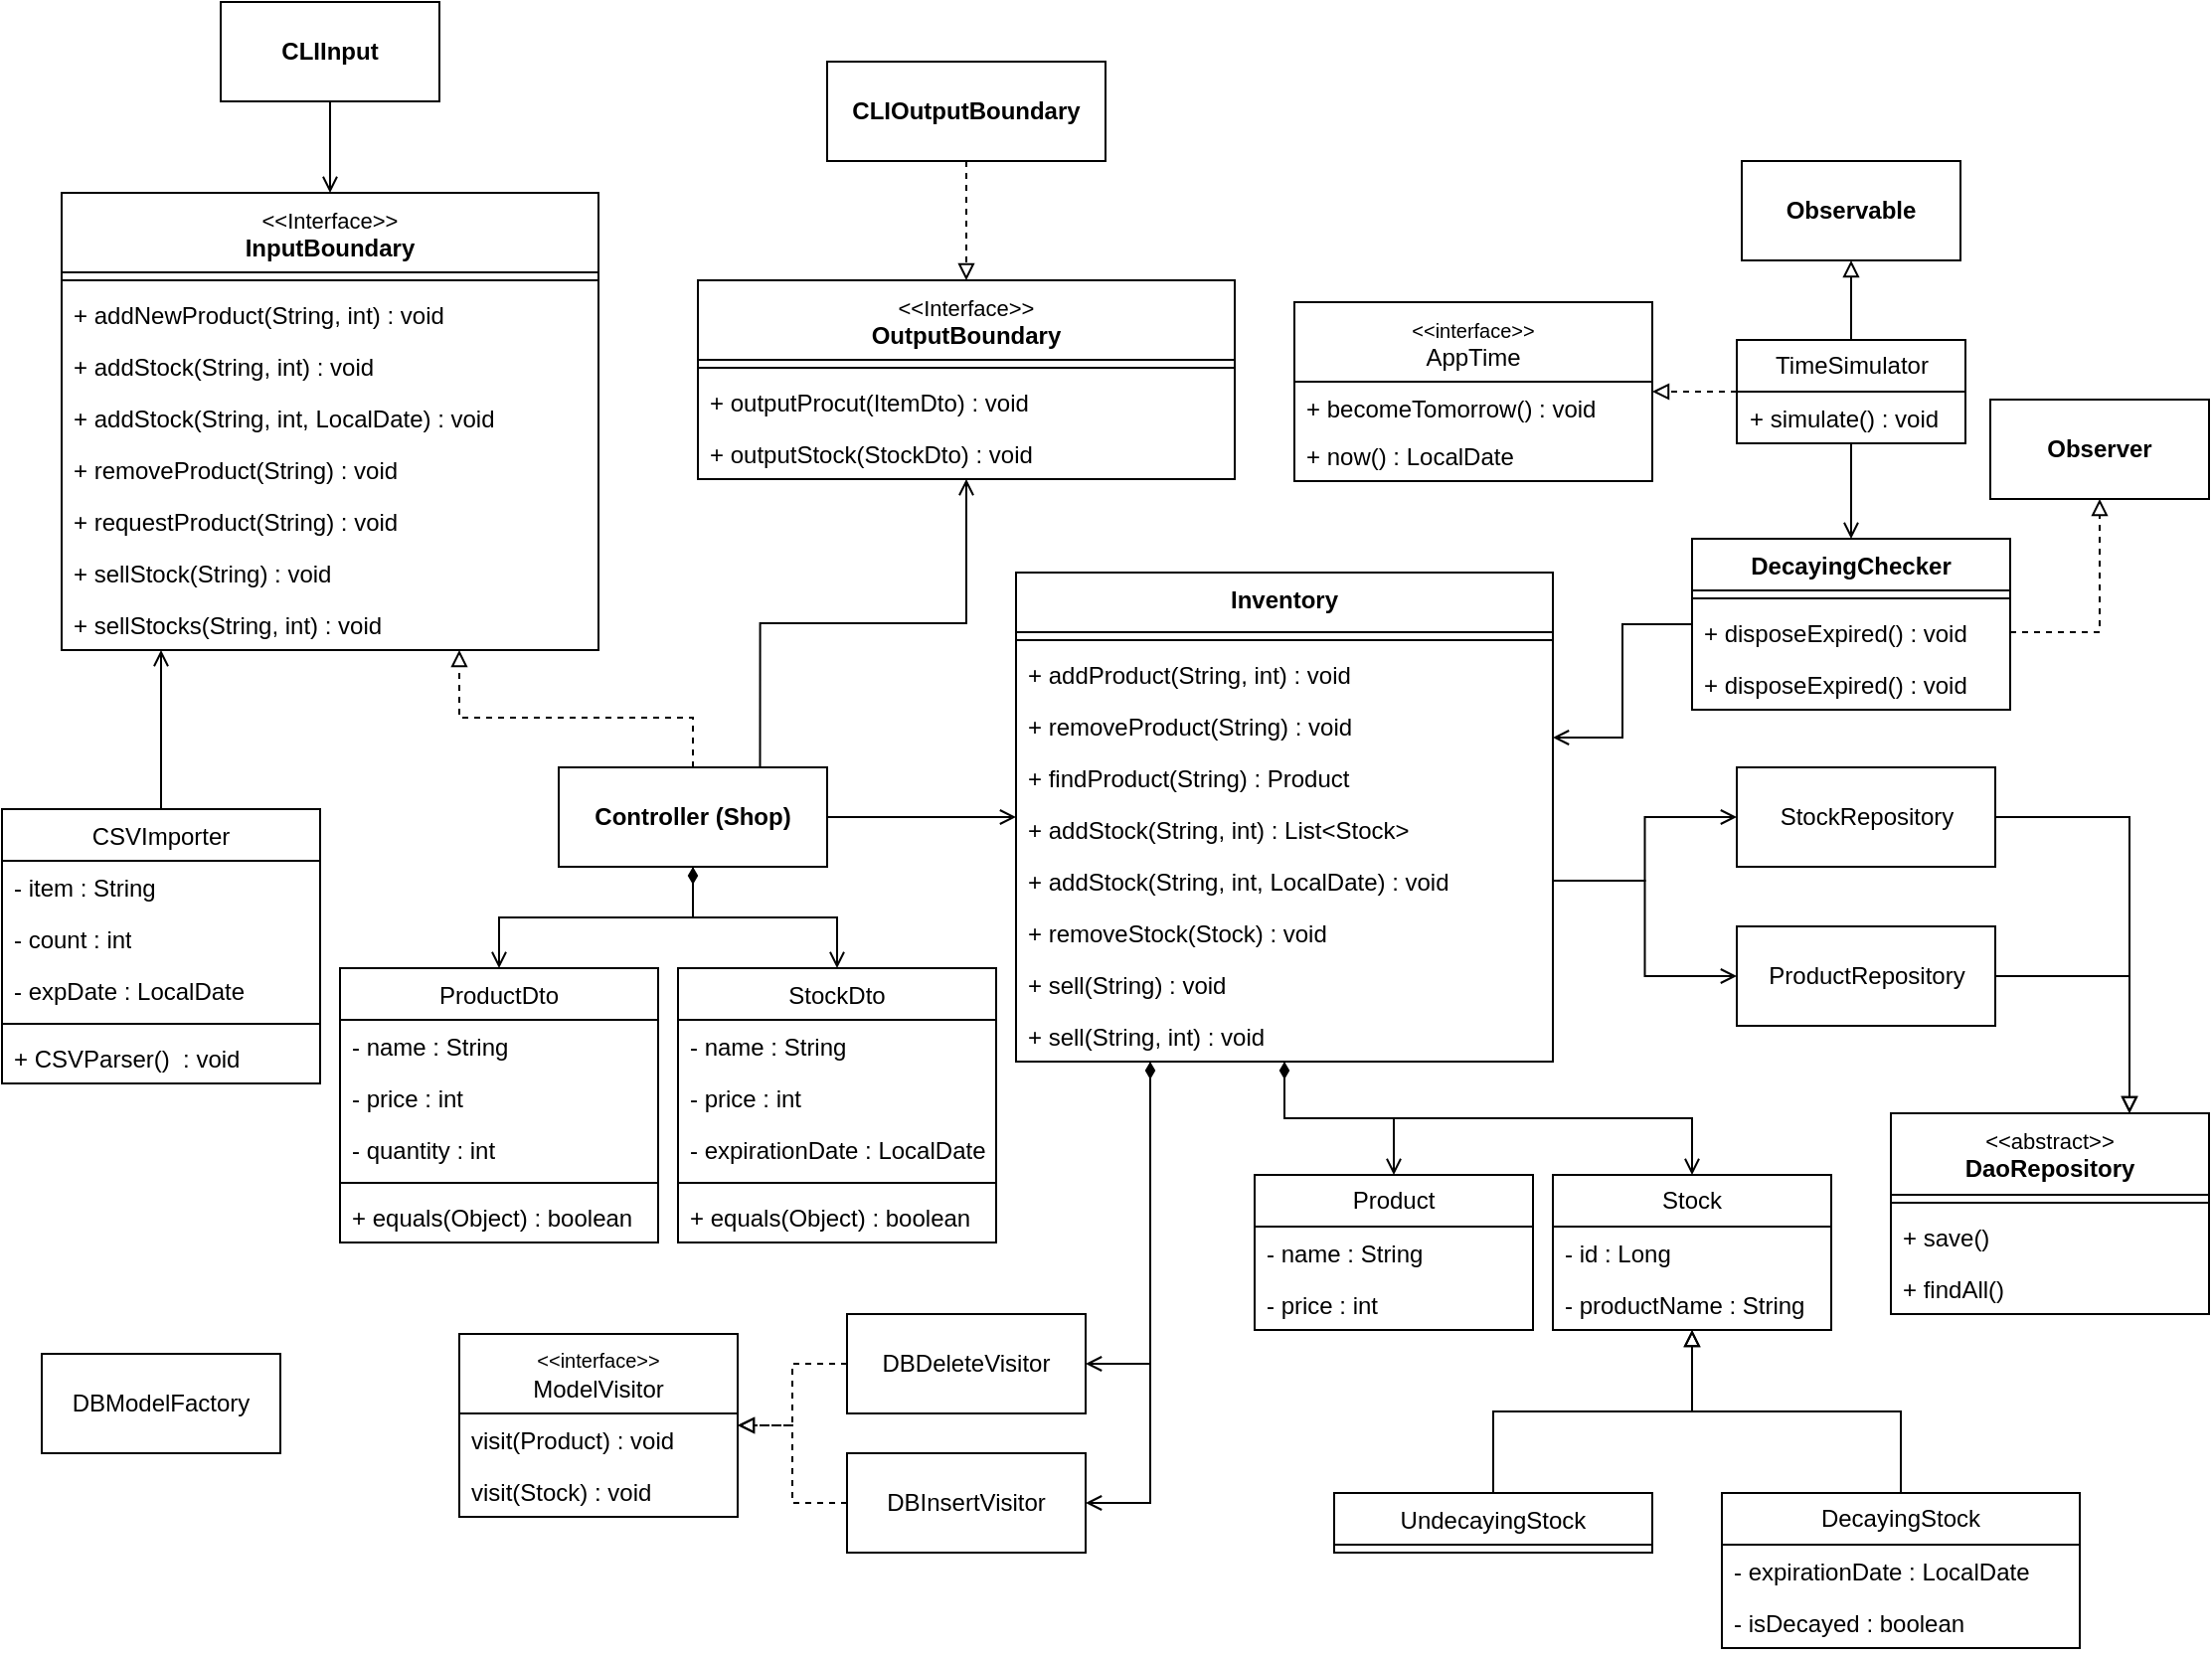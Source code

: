 <mxfile version="22.1.4" type="github">
  <diagram name="페이지-1" id="mVnuLhLxYG62JDdGf2MF">
    <mxGraphModel dx="1434" dy="758" grid="1" gridSize="10" guides="1" tooltips="1" connect="1" arrows="1" fold="1" page="1" pageScale="1" pageWidth="827" pageHeight="1169" math="0" shadow="0">
      <root>
        <mxCell id="0" />
        <mxCell id="1" parent="0" />
        <mxCell id="z2ulUSA4JiATZ9iXjKi7-2" style="edgeStyle=orthogonalEdgeStyle;rounded=0;orthogonalLoop=1;jettySize=auto;html=1;exitX=0.5;exitY=0;exitDx=0;exitDy=0;endArrow=open;endFill=0;" edge="1" parent="1" source="z2ulUSA4JiATZ9iXjKi7-3" target="z2ulUSA4JiATZ9iXjKi7-9">
          <mxGeometry relative="1" as="geometry">
            <Array as="points">
              <mxPoint x="190" y="440" />
              <mxPoint x="190" y="440" />
            </Array>
          </mxGeometry>
        </mxCell>
        <mxCell id="z2ulUSA4JiATZ9iXjKi7-3" value="&lt;span style=&quot;font-weight: normal;&quot;&gt;CSVImporter&lt;/span&gt;" style="swimlane;fontStyle=1;align=center;verticalAlign=top;childLayout=stackLayout;horizontal=1;startSize=26;horizontalStack=0;resizeParent=1;resizeParentMax=0;resizeLast=0;collapsible=1;marginBottom=0;whiteSpace=wrap;html=1;" vertex="1" parent="1">
          <mxGeometry x="110" y="496" width="160" height="138" as="geometry" />
        </mxCell>
        <mxCell id="z2ulUSA4JiATZ9iXjKi7-4" value="- item : String" style="text;strokeColor=none;fillColor=none;align=left;verticalAlign=top;spacingLeft=4;spacingRight=4;overflow=hidden;rotatable=0;points=[[0,0.5],[1,0.5]];portConstraint=eastwest;whiteSpace=wrap;html=1;" vertex="1" parent="z2ulUSA4JiATZ9iXjKi7-3">
          <mxGeometry y="26" width="160" height="26" as="geometry" />
        </mxCell>
        <mxCell id="z2ulUSA4JiATZ9iXjKi7-5" value="- count : int" style="text;strokeColor=none;fillColor=none;align=left;verticalAlign=top;spacingLeft=4;spacingRight=4;overflow=hidden;rotatable=0;points=[[0,0.5],[1,0.5]];portConstraint=eastwest;whiteSpace=wrap;html=1;" vertex="1" parent="z2ulUSA4JiATZ9iXjKi7-3">
          <mxGeometry y="52" width="160" height="26" as="geometry" />
        </mxCell>
        <mxCell id="z2ulUSA4JiATZ9iXjKi7-6" value="- expDate : LocalDate" style="text;strokeColor=none;fillColor=none;align=left;verticalAlign=top;spacingLeft=4;spacingRight=4;overflow=hidden;rotatable=0;points=[[0,0.5],[1,0.5]];portConstraint=eastwest;whiteSpace=wrap;html=1;" vertex="1" parent="z2ulUSA4JiATZ9iXjKi7-3">
          <mxGeometry y="78" width="160" height="26" as="geometry" />
        </mxCell>
        <mxCell id="z2ulUSA4JiATZ9iXjKi7-7" value="" style="line;strokeWidth=1;fillColor=none;align=left;verticalAlign=middle;spacingTop=-1;spacingLeft=3;spacingRight=3;rotatable=0;labelPosition=right;points=[];portConstraint=eastwest;strokeColor=inherit;" vertex="1" parent="z2ulUSA4JiATZ9iXjKi7-3">
          <mxGeometry y="104" width="160" height="8" as="geometry" />
        </mxCell>
        <mxCell id="z2ulUSA4JiATZ9iXjKi7-8" value="+ CSVParser()&amp;nbsp; : void" style="text;strokeColor=none;fillColor=none;align=left;verticalAlign=top;spacingLeft=4;spacingRight=4;overflow=hidden;rotatable=0;points=[[0,0.5],[1,0.5]];portConstraint=eastwest;whiteSpace=wrap;html=1;" vertex="1" parent="z2ulUSA4JiATZ9iXjKi7-3">
          <mxGeometry y="112" width="160" height="26" as="geometry" />
        </mxCell>
        <mxCell id="z2ulUSA4JiATZ9iXjKi7-9" value="&lt;font style=&quot;font-size: 11px; font-weight: normal;&quot;&gt;&amp;lt;&amp;lt;Interface&amp;gt;&amp;gt;&lt;/font&gt;&lt;br&gt;InputBoundary" style="swimlane;fontStyle=1;align=center;verticalAlign=top;childLayout=stackLayout;horizontal=1;startSize=40;horizontalStack=0;resizeParent=1;resizeParentMax=0;resizeLast=0;collapsible=1;marginBottom=0;whiteSpace=wrap;html=1;" vertex="1" parent="1">
          <mxGeometry x="140" y="186" width="270" height="230" as="geometry" />
        </mxCell>
        <mxCell id="z2ulUSA4JiATZ9iXjKi7-10" value="" style="line;strokeWidth=1;fillColor=none;align=left;verticalAlign=middle;spacingTop=-1;spacingLeft=3;spacingRight=3;rotatable=0;labelPosition=right;points=[];portConstraint=eastwest;strokeColor=inherit;" vertex="1" parent="z2ulUSA4JiATZ9iXjKi7-9">
          <mxGeometry y="40" width="270" height="8" as="geometry" />
        </mxCell>
        <mxCell id="z2ulUSA4JiATZ9iXjKi7-11" value="+ addNewProduct(String, int) : void" style="text;strokeColor=none;fillColor=none;align=left;verticalAlign=top;spacingLeft=4;spacingRight=4;overflow=hidden;rotatable=0;points=[[0,0.5],[1,0.5]];portConstraint=eastwest;whiteSpace=wrap;html=1;" vertex="1" parent="z2ulUSA4JiATZ9iXjKi7-9">
          <mxGeometry y="48" width="270" height="26" as="geometry" />
        </mxCell>
        <mxCell id="z2ulUSA4JiATZ9iXjKi7-12" value="+ addStock(String, int) : void" style="text;strokeColor=none;fillColor=none;align=left;verticalAlign=top;spacingLeft=4;spacingRight=4;overflow=hidden;rotatable=0;points=[[0,0.5],[1,0.5]];portConstraint=eastwest;whiteSpace=wrap;html=1;" vertex="1" parent="z2ulUSA4JiATZ9iXjKi7-9">
          <mxGeometry y="74" width="270" height="26" as="geometry" />
        </mxCell>
        <mxCell id="z2ulUSA4JiATZ9iXjKi7-13" value="+ addStock(String, int, LocalDate) : void" style="text;strokeColor=none;fillColor=none;align=left;verticalAlign=top;spacingLeft=4;spacingRight=4;overflow=hidden;rotatable=0;points=[[0,0.5],[1,0.5]];portConstraint=eastwest;whiteSpace=wrap;html=1;" vertex="1" parent="z2ulUSA4JiATZ9iXjKi7-9">
          <mxGeometry y="100" width="270" height="26" as="geometry" />
        </mxCell>
        <mxCell id="z2ulUSA4JiATZ9iXjKi7-14" value="+ removeProduct(String) : void" style="text;strokeColor=none;fillColor=none;align=left;verticalAlign=top;spacingLeft=4;spacingRight=4;overflow=hidden;rotatable=0;points=[[0,0.5],[1,0.5]];portConstraint=eastwest;whiteSpace=wrap;html=1;" vertex="1" parent="z2ulUSA4JiATZ9iXjKi7-9">
          <mxGeometry y="126" width="270" height="26" as="geometry" />
        </mxCell>
        <mxCell id="z2ulUSA4JiATZ9iXjKi7-15" value="+ requestProduct(String) : void" style="text;strokeColor=none;fillColor=none;align=left;verticalAlign=top;spacingLeft=4;spacingRight=4;overflow=hidden;rotatable=0;points=[[0,0.5],[1,0.5]];portConstraint=eastwest;whiteSpace=wrap;html=1;" vertex="1" parent="z2ulUSA4JiATZ9iXjKi7-9">
          <mxGeometry y="152" width="270" height="26" as="geometry" />
        </mxCell>
        <mxCell id="z2ulUSA4JiATZ9iXjKi7-16" value="+ sellStock(String) : void" style="text;strokeColor=none;fillColor=none;align=left;verticalAlign=top;spacingLeft=4;spacingRight=4;overflow=hidden;rotatable=0;points=[[0,0.5],[1,0.5]];portConstraint=eastwest;whiteSpace=wrap;html=1;" vertex="1" parent="z2ulUSA4JiATZ9iXjKi7-9">
          <mxGeometry y="178" width="270" height="26" as="geometry" />
        </mxCell>
        <mxCell id="z2ulUSA4JiATZ9iXjKi7-17" value="+ sellStocks(String, int) : void" style="text;strokeColor=none;fillColor=none;align=left;verticalAlign=top;spacingLeft=4;spacingRight=4;overflow=hidden;rotatable=0;points=[[0,0.5],[1,0.5]];portConstraint=eastwest;whiteSpace=wrap;html=1;" vertex="1" parent="z2ulUSA4JiATZ9iXjKi7-9">
          <mxGeometry y="204" width="270" height="26" as="geometry" />
        </mxCell>
        <mxCell id="z2ulUSA4JiATZ9iXjKi7-107" style="edgeStyle=orthogonalEdgeStyle;rounded=0;orthogonalLoop=1;jettySize=auto;html=1;exitX=0.5;exitY=1;exitDx=0;exitDy=0;entryX=0.5;entryY=0;entryDx=0;entryDy=0;endArrow=open;endFill=0;" edge="1" parent="1" source="z2ulUSA4JiATZ9iXjKi7-20" target="z2ulUSA4JiATZ9iXjKi7-65">
          <mxGeometry relative="1" as="geometry" />
        </mxCell>
        <mxCell id="z2ulUSA4JiATZ9iXjKi7-108" style="edgeStyle=orthogonalEdgeStyle;rounded=0;orthogonalLoop=1;jettySize=auto;html=1;exitX=0.5;exitY=1;exitDx=0;exitDy=0;entryX=0.5;entryY=0;entryDx=0;entryDy=0;startArrow=diamondThin;startFill=1;endArrow=open;endFill=0;" edge="1" parent="1" source="z2ulUSA4JiATZ9iXjKi7-20" target="z2ulUSA4JiATZ9iXjKi7-68">
          <mxGeometry relative="1" as="geometry" />
        </mxCell>
        <mxCell id="z2ulUSA4JiATZ9iXjKi7-114" style="edgeStyle=orthogonalEdgeStyle;rounded=0;orthogonalLoop=1;jettySize=auto;html=1;exitX=0.25;exitY=1;exitDx=0;exitDy=0;entryX=0;entryY=0.5;entryDx=0;entryDy=0;endArrow=open;endFill=0;" edge="1" parent="1" source="z2ulUSA4JiATZ9iXjKi7-20" target="z2ulUSA4JiATZ9iXjKi7-96">
          <mxGeometry relative="1" as="geometry" />
        </mxCell>
        <mxCell id="z2ulUSA4JiATZ9iXjKi7-115" style="edgeStyle=orthogonalEdgeStyle;rounded=0;orthogonalLoop=1;jettySize=auto;html=1;exitX=0.25;exitY=1;exitDx=0;exitDy=0;entryX=0;entryY=0.5;entryDx=0;entryDy=0;startArrow=diamondThin;startFill=1;endArrow=open;endFill=0;" edge="1" parent="1" source="z2ulUSA4JiATZ9iXjKi7-20" target="z2ulUSA4JiATZ9iXjKi7-97">
          <mxGeometry relative="1" as="geometry" />
        </mxCell>
        <mxCell id="z2ulUSA4JiATZ9iXjKi7-20" value="Inventory" style="swimlane;fontStyle=1;align=center;verticalAlign=top;childLayout=stackLayout;horizontal=1;startSize=30;horizontalStack=0;resizeParent=1;resizeParentMax=0;resizeLast=0;collapsible=1;marginBottom=0;whiteSpace=wrap;html=1;" vertex="1" parent="1">
          <mxGeometry x="620" y="377" width="270" height="246" as="geometry" />
        </mxCell>
        <mxCell id="z2ulUSA4JiATZ9iXjKi7-21" value="" style="line;strokeWidth=1;fillColor=none;align=left;verticalAlign=middle;spacingTop=-1;spacingLeft=3;spacingRight=3;rotatable=0;labelPosition=right;points=[];portConstraint=eastwest;strokeColor=inherit;" vertex="1" parent="z2ulUSA4JiATZ9iXjKi7-20">
          <mxGeometry y="30" width="270" height="8" as="geometry" />
        </mxCell>
        <mxCell id="z2ulUSA4JiATZ9iXjKi7-22" value="+ addProduct(String, int) : void" style="text;strokeColor=none;fillColor=none;align=left;verticalAlign=top;spacingLeft=4;spacingRight=4;overflow=hidden;rotatable=0;points=[[0,0.5],[1,0.5]];portConstraint=eastwest;whiteSpace=wrap;html=1;" vertex="1" parent="z2ulUSA4JiATZ9iXjKi7-20">
          <mxGeometry y="38" width="270" height="26" as="geometry" />
        </mxCell>
        <mxCell id="z2ulUSA4JiATZ9iXjKi7-23" value="+ removeProduct(String) : void" style="text;strokeColor=none;fillColor=none;align=left;verticalAlign=top;spacingLeft=4;spacingRight=4;overflow=hidden;rotatable=0;points=[[0,0.5],[1,0.5]];portConstraint=eastwest;whiteSpace=wrap;html=1;" vertex="1" parent="z2ulUSA4JiATZ9iXjKi7-20">
          <mxGeometry y="64" width="270" height="26" as="geometry" />
        </mxCell>
        <mxCell id="z2ulUSA4JiATZ9iXjKi7-24" value="+ findProduct(String) : Product" style="text;strokeColor=none;fillColor=none;align=left;verticalAlign=top;spacingLeft=4;spacingRight=4;overflow=hidden;rotatable=0;points=[[0,0.5],[1,0.5]];portConstraint=eastwest;whiteSpace=wrap;html=1;" vertex="1" parent="z2ulUSA4JiATZ9iXjKi7-20">
          <mxGeometry y="90" width="270" height="26" as="geometry" />
        </mxCell>
        <mxCell id="z2ulUSA4JiATZ9iXjKi7-25" value="+ addStock(String, int) : List&amp;lt;Stock&amp;gt;" style="text;strokeColor=none;fillColor=none;align=left;verticalAlign=top;spacingLeft=4;spacingRight=4;overflow=hidden;rotatable=0;points=[[0,0.5],[1,0.5]];portConstraint=eastwest;whiteSpace=wrap;html=1;" vertex="1" parent="z2ulUSA4JiATZ9iXjKi7-20">
          <mxGeometry y="116" width="270" height="26" as="geometry" />
        </mxCell>
        <mxCell id="z2ulUSA4JiATZ9iXjKi7-26" value="+ addStock(String, int, LocalDate) : void" style="text;strokeColor=none;fillColor=none;align=left;verticalAlign=top;spacingLeft=4;spacingRight=4;overflow=hidden;rotatable=0;points=[[0,0.5],[1,0.5]];portConstraint=eastwest;whiteSpace=wrap;html=1;" vertex="1" parent="z2ulUSA4JiATZ9iXjKi7-20">
          <mxGeometry y="142" width="270" height="26" as="geometry" />
        </mxCell>
        <mxCell id="z2ulUSA4JiATZ9iXjKi7-27" value="+ removeStock(Stock) : void" style="text;strokeColor=none;fillColor=none;align=left;verticalAlign=top;spacingLeft=4;spacingRight=4;overflow=hidden;rotatable=0;points=[[0,0.5],[1,0.5]];portConstraint=eastwest;whiteSpace=wrap;html=1;" vertex="1" parent="z2ulUSA4JiATZ9iXjKi7-20">
          <mxGeometry y="168" width="270" height="26" as="geometry" />
        </mxCell>
        <mxCell id="z2ulUSA4JiATZ9iXjKi7-28" value="+ sell(String) : void" style="text;strokeColor=none;fillColor=none;align=left;verticalAlign=top;spacingLeft=4;spacingRight=4;overflow=hidden;rotatable=0;points=[[0,0.5],[1,0.5]];portConstraint=eastwest;whiteSpace=wrap;html=1;" vertex="1" parent="z2ulUSA4JiATZ9iXjKi7-20">
          <mxGeometry y="194" width="270" height="26" as="geometry" />
        </mxCell>
        <mxCell id="z2ulUSA4JiATZ9iXjKi7-29" value="+ sell(String, int) : void" style="text;strokeColor=none;fillColor=none;align=left;verticalAlign=top;spacingLeft=4;spacingRight=4;overflow=hidden;rotatable=0;points=[[0,0.5],[1,0.5]];portConstraint=eastwest;whiteSpace=wrap;html=1;" vertex="1" parent="z2ulUSA4JiATZ9iXjKi7-20">
          <mxGeometry y="220" width="270" height="26" as="geometry" />
        </mxCell>
        <mxCell id="z2ulUSA4JiATZ9iXjKi7-30" value="&lt;font style=&quot;font-size: 11px; font-weight: normal;&quot;&gt;&amp;lt;&amp;lt;Interface&amp;gt;&amp;gt;&lt;/font&gt;&lt;br&gt;OutputBoundary" style="swimlane;fontStyle=1;align=center;verticalAlign=top;childLayout=stackLayout;horizontal=1;startSize=40;horizontalStack=0;resizeParent=1;resizeParentMax=0;resizeLast=0;collapsible=1;marginBottom=0;whiteSpace=wrap;html=1;" vertex="1" parent="1">
          <mxGeometry x="460" y="230" width="270" height="100" as="geometry" />
        </mxCell>
        <mxCell id="z2ulUSA4JiATZ9iXjKi7-31" value="" style="line;strokeWidth=1;fillColor=none;align=left;verticalAlign=middle;spacingTop=-1;spacingLeft=3;spacingRight=3;rotatable=0;labelPosition=right;points=[];portConstraint=eastwest;strokeColor=inherit;" vertex="1" parent="z2ulUSA4JiATZ9iXjKi7-30">
          <mxGeometry y="40" width="270" height="8" as="geometry" />
        </mxCell>
        <mxCell id="z2ulUSA4JiATZ9iXjKi7-32" value="+ outputProcut(ItemDto) : void" style="text;strokeColor=none;fillColor=none;align=left;verticalAlign=top;spacingLeft=4;spacingRight=4;overflow=hidden;rotatable=0;points=[[0,0.5],[1,0.5]];portConstraint=eastwest;whiteSpace=wrap;html=1;" vertex="1" parent="z2ulUSA4JiATZ9iXjKi7-30">
          <mxGeometry y="48" width="270" height="26" as="geometry" />
        </mxCell>
        <mxCell id="z2ulUSA4JiATZ9iXjKi7-33" value="+ outputStock(StockDto) : void" style="text;strokeColor=none;fillColor=none;align=left;verticalAlign=top;spacingLeft=4;spacingRight=4;overflow=hidden;rotatable=0;points=[[0,0.5],[1,0.5]];portConstraint=eastwest;whiteSpace=wrap;html=1;" vertex="1" parent="z2ulUSA4JiATZ9iXjKi7-30">
          <mxGeometry y="74" width="270" height="26" as="geometry" />
        </mxCell>
        <mxCell id="z2ulUSA4JiATZ9iXjKi7-34" style="edgeStyle=orthogonalEdgeStyle;rounded=0;orthogonalLoop=1;jettySize=auto;html=1;exitX=0.5;exitY=0;exitDx=0;exitDy=0;strokeColor=default;dashed=1;strokeWidth=1;endArrow=block;endFill=0;" edge="1" parent="1" source="z2ulUSA4JiATZ9iXjKi7-38" target="z2ulUSA4JiATZ9iXjKi7-9">
          <mxGeometry relative="1" as="geometry">
            <Array as="points">
              <mxPoint x="457" y="450" />
              <mxPoint x="340" y="450" />
            </Array>
          </mxGeometry>
        </mxCell>
        <mxCell id="z2ulUSA4JiATZ9iXjKi7-35" style="edgeStyle=orthogonalEdgeStyle;rounded=0;orthogonalLoop=1;jettySize=auto;html=1;exitX=1;exitY=0.5;exitDx=0;exitDy=0;endArrow=open;endFill=0;" edge="1" parent="1" source="z2ulUSA4JiATZ9iXjKi7-38" target="z2ulUSA4JiATZ9iXjKi7-20">
          <mxGeometry relative="1" as="geometry" />
        </mxCell>
        <mxCell id="z2ulUSA4JiATZ9iXjKi7-36" style="edgeStyle=orthogonalEdgeStyle;rounded=0;orthogonalLoop=1;jettySize=auto;html=1;exitX=0.75;exitY=0;exitDx=0;exitDy=0;endArrow=open;endFill=0;" edge="1" parent="1" source="z2ulUSA4JiATZ9iXjKi7-38" target="z2ulUSA4JiATZ9iXjKi7-30">
          <mxGeometry relative="1" as="geometry" />
        </mxCell>
        <mxCell id="z2ulUSA4JiATZ9iXjKi7-37" style="edgeStyle=orthogonalEdgeStyle;rounded=0;orthogonalLoop=1;jettySize=auto;html=1;exitX=0.5;exitY=1;exitDx=0;exitDy=0;entryX=0.5;entryY=0;entryDx=0;entryDy=0;endArrow=open;endFill=0;" edge="1" parent="1" source="z2ulUSA4JiATZ9iXjKi7-38" target="z2ulUSA4JiATZ9iXjKi7-80">
          <mxGeometry relative="1" as="geometry" />
        </mxCell>
        <mxCell id="z2ulUSA4JiATZ9iXjKi7-38" value="&lt;b&gt;Controller (Shop)&lt;/b&gt;" style="html=1;whiteSpace=wrap;" vertex="1" parent="1">
          <mxGeometry x="390" y="475" width="135" height="50" as="geometry" />
        </mxCell>
        <mxCell id="z2ulUSA4JiATZ9iXjKi7-39" style="edgeStyle=orthogonalEdgeStyle;rounded=0;orthogonalLoop=1;jettySize=auto;html=1;exitX=0.5;exitY=1;exitDx=0;exitDy=0;entryX=0.5;entryY=0;entryDx=0;entryDy=0;endArrow=open;endFill=0;" edge="1" parent="1" source="z2ulUSA4JiATZ9iXjKi7-40" target="z2ulUSA4JiATZ9iXjKi7-9">
          <mxGeometry relative="1" as="geometry" />
        </mxCell>
        <mxCell id="z2ulUSA4JiATZ9iXjKi7-40" value="&lt;b&gt;CLIInput&lt;/b&gt;" style="html=1;whiteSpace=wrap;" vertex="1" parent="1">
          <mxGeometry x="220" y="90" width="110" height="50" as="geometry" />
        </mxCell>
        <mxCell id="z2ulUSA4JiATZ9iXjKi7-41" style="edgeStyle=orthogonalEdgeStyle;rounded=0;orthogonalLoop=1;jettySize=auto;html=1;exitX=0.5;exitY=1;exitDx=0;exitDy=0;entryX=0.5;entryY=0;entryDx=0;entryDy=0;endArrow=block;endFill=0;dashed=1;" edge="1" parent="1" source="z2ulUSA4JiATZ9iXjKi7-42" target="z2ulUSA4JiATZ9iXjKi7-30">
          <mxGeometry relative="1" as="geometry" />
        </mxCell>
        <mxCell id="z2ulUSA4JiATZ9iXjKi7-42" value="&lt;b&gt;CLIOutputBoundary&lt;/b&gt;" style="html=1;whiteSpace=wrap;" vertex="1" parent="1">
          <mxGeometry x="525" y="120" width="140" height="50" as="geometry" />
        </mxCell>
        <mxCell id="z2ulUSA4JiATZ9iXjKi7-43" style="edgeStyle=orthogonalEdgeStyle;rounded=0;orthogonalLoop=1;jettySize=auto;html=1;exitX=0.5;exitY=0;exitDx=0;exitDy=0;endArrow=block;endFill=0;" edge="1" parent="1" source="z2ulUSA4JiATZ9iXjKi7-44" target="z2ulUSA4JiATZ9iXjKi7-68">
          <mxGeometry relative="1" as="geometry" />
        </mxCell>
        <mxCell id="z2ulUSA4JiATZ9iXjKi7-44" value="DecayingStock" style="swimlane;fontStyle=0;childLayout=stackLayout;horizontal=1;startSize=26;fillColor=none;horizontalStack=0;resizeParent=1;resizeParentMax=0;resizeLast=0;collapsible=1;marginBottom=0;whiteSpace=wrap;html=1;" vertex="1" parent="1">
          <mxGeometry x="975" y="840" width="180" height="78" as="geometry">
            <mxRectangle x="880" y="870" width="120" height="30" as="alternateBounds" />
          </mxGeometry>
        </mxCell>
        <mxCell id="z2ulUSA4JiATZ9iXjKi7-45" value="- expirationDate : LocalDate" style="text;strokeColor=none;fillColor=none;align=left;verticalAlign=top;spacingLeft=4;spacingRight=4;overflow=hidden;rotatable=0;points=[[0,0.5],[1,0.5]];portConstraint=eastwest;whiteSpace=wrap;html=1;" vertex="1" parent="z2ulUSA4JiATZ9iXjKi7-44">
          <mxGeometry y="26" width="180" height="26" as="geometry" />
        </mxCell>
        <mxCell id="z2ulUSA4JiATZ9iXjKi7-46" value="- isDecayed : boolean" style="text;strokeColor=none;fillColor=none;align=left;verticalAlign=top;spacingLeft=4;spacingRight=4;overflow=hidden;rotatable=0;points=[[0,0.5],[1,0.5]];portConstraint=eastwest;whiteSpace=wrap;html=1;" vertex="1" parent="z2ulUSA4JiATZ9iXjKi7-44">
          <mxGeometry y="52" width="180" height="26" as="geometry" />
        </mxCell>
        <mxCell id="z2ulUSA4JiATZ9iXjKi7-47" style="edgeStyle=orthogonalEdgeStyle;rounded=0;orthogonalLoop=1;jettySize=auto;html=1;exitX=0;exitY=0.5;exitDx=0;exitDy=0;endArrow=open;endFill=0;" edge="1" parent="1" source="z2ulUSA4JiATZ9iXjKi7-48" target="z2ulUSA4JiATZ9iXjKi7-20">
          <mxGeometry relative="1" as="geometry">
            <Array as="points">
              <mxPoint x="925" y="403" />
              <mxPoint x="925" y="460" />
            </Array>
          </mxGeometry>
        </mxCell>
        <mxCell id="z2ulUSA4JiATZ9iXjKi7-48" value="DecayingChecker" style="swimlane;fontStyle=1;align=center;verticalAlign=top;childLayout=stackLayout;horizontal=1;startSize=26;horizontalStack=0;resizeParent=1;resizeParentMax=0;resizeLast=0;collapsible=1;marginBottom=0;whiteSpace=wrap;html=1;" vertex="1" parent="1">
          <mxGeometry x="960" y="360" width="160" height="86" as="geometry" />
        </mxCell>
        <mxCell id="z2ulUSA4JiATZ9iXjKi7-49" value="" style="line;strokeWidth=1;fillColor=none;align=left;verticalAlign=middle;spacingTop=-1;spacingLeft=3;spacingRight=3;rotatable=0;labelPosition=right;points=[];portConstraint=eastwest;strokeColor=inherit;" vertex="1" parent="z2ulUSA4JiATZ9iXjKi7-48">
          <mxGeometry y="26" width="160" height="8" as="geometry" />
        </mxCell>
        <mxCell id="z2ulUSA4JiATZ9iXjKi7-50" value="+ disposeExpired() : void" style="text;strokeColor=none;fillColor=none;align=left;verticalAlign=top;spacingLeft=4;spacingRight=4;overflow=hidden;rotatable=0;points=[[0,0.5],[1,0.5]];portConstraint=eastwest;whiteSpace=wrap;html=1;" vertex="1" parent="z2ulUSA4JiATZ9iXjKi7-48">
          <mxGeometry y="34" width="160" height="26" as="geometry" />
        </mxCell>
        <mxCell id="z2ulUSA4JiATZ9iXjKi7-51" value="+ disposeExpired() : void" style="text;strokeColor=none;fillColor=none;align=left;verticalAlign=top;spacingLeft=4;spacingRight=4;overflow=hidden;rotatable=0;points=[[0,0.5],[1,0.5]];portConstraint=eastwest;whiteSpace=wrap;html=1;" vertex="1" parent="z2ulUSA4JiATZ9iXjKi7-48">
          <mxGeometry y="60" width="160" height="26" as="geometry" />
        </mxCell>
        <mxCell id="z2ulUSA4JiATZ9iXjKi7-52" style="edgeStyle=orthogonalEdgeStyle;rounded=0;orthogonalLoop=1;jettySize=auto;html=1;entryX=0.5;entryY=0;entryDx=0;entryDy=0;endArrow=open;endFill=0;" edge="1" parent="1" source="z2ulUSA4JiATZ9iXjKi7-91" target="z2ulUSA4JiATZ9iXjKi7-48">
          <mxGeometry relative="1" as="geometry">
            <mxPoint x="1040" y="280" as="sourcePoint" />
          </mxGeometry>
        </mxCell>
        <mxCell id="z2ulUSA4JiATZ9iXjKi7-53" style="edgeStyle=orthogonalEdgeStyle;rounded=0;orthogonalLoop=1;jettySize=auto;html=1;entryX=1;entryY=0.5;entryDx=0;entryDy=0;dashed=1;endArrow=block;endFill=0;" edge="1" parent="1" source="z2ulUSA4JiATZ9iXjKi7-91" target="z2ulUSA4JiATZ9iXjKi7-86">
          <mxGeometry relative="1" as="geometry">
            <mxPoint x="985" y="285" as="sourcePoint" />
          </mxGeometry>
        </mxCell>
        <mxCell id="z2ulUSA4JiATZ9iXjKi7-54" style="edgeStyle=orthogonalEdgeStyle;rounded=0;orthogonalLoop=1;jettySize=auto;html=1;exitX=0.5;exitY=0;exitDx=0;exitDy=0;entryX=0.5;entryY=1;entryDx=0;entryDy=0;endArrow=block;endFill=0;" edge="1" parent="1" source="z2ulUSA4JiATZ9iXjKi7-91" target="z2ulUSA4JiATZ9iXjKi7-90">
          <mxGeometry relative="1" as="geometry">
            <mxPoint x="1040" y="260" as="sourcePoint" />
          </mxGeometry>
        </mxCell>
        <mxCell id="z2ulUSA4JiATZ9iXjKi7-55" style="edgeStyle=orthogonalEdgeStyle;rounded=0;orthogonalLoop=1;jettySize=auto;html=1;exitX=1;exitY=0.5;exitDx=0;exitDy=0;entryX=0.75;entryY=0;entryDx=0;entryDy=0;endArrow=block;endFill=0;" edge="1" parent="1" source="z2ulUSA4JiATZ9iXjKi7-56" target="z2ulUSA4JiATZ9iXjKi7-59">
          <mxGeometry relative="1" as="geometry" />
        </mxCell>
        <mxCell id="z2ulUSA4JiATZ9iXjKi7-56" value="StockRepository" style="html=1;whiteSpace=wrap;" vertex="1" parent="1">
          <mxGeometry x="982.5" y="475" width="130" height="50" as="geometry" />
        </mxCell>
        <mxCell id="z2ulUSA4JiATZ9iXjKi7-57" style="edgeStyle=orthogonalEdgeStyle;rounded=0;orthogonalLoop=1;jettySize=auto;html=1;exitX=1;exitY=0.5;exitDx=0;exitDy=0;entryX=0.75;entryY=0;entryDx=0;entryDy=0;endArrow=block;endFill=0;" edge="1" parent="1" source="z2ulUSA4JiATZ9iXjKi7-58" target="z2ulUSA4JiATZ9iXjKi7-59">
          <mxGeometry relative="1" as="geometry" />
        </mxCell>
        <mxCell id="z2ulUSA4JiATZ9iXjKi7-58" value="ProductRepository" style="html=1;whiteSpace=wrap;" vertex="1" parent="1">
          <mxGeometry x="982.5" y="555" width="130" height="50" as="geometry" />
        </mxCell>
        <mxCell id="z2ulUSA4JiATZ9iXjKi7-59" value="&lt;span style=&quot;font-weight: normal;&quot;&gt;&lt;font style=&quot;font-size: 11px;&quot;&gt;&amp;lt;&amp;lt;abstract&amp;gt;&amp;gt;&lt;/font&gt;&lt;/span&gt;&lt;br&gt;DaoRepository" style="swimlane;fontStyle=1;align=center;verticalAlign=top;childLayout=stackLayout;horizontal=1;startSize=41;horizontalStack=0;resizeParent=1;resizeParentMax=0;resizeLast=0;collapsible=1;marginBottom=0;whiteSpace=wrap;html=1;" vertex="1" parent="1">
          <mxGeometry x="1060" y="649" width="160" height="101" as="geometry" />
        </mxCell>
        <mxCell id="z2ulUSA4JiATZ9iXjKi7-60" value="" style="line;strokeWidth=1;fillColor=none;align=left;verticalAlign=middle;spacingTop=-1;spacingLeft=3;spacingRight=3;rotatable=0;labelPosition=right;points=[];portConstraint=eastwest;strokeColor=inherit;" vertex="1" parent="z2ulUSA4JiATZ9iXjKi7-59">
          <mxGeometry y="41" width="160" height="8" as="geometry" />
        </mxCell>
        <mxCell id="z2ulUSA4JiATZ9iXjKi7-61" value="+ save()" style="text;strokeColor=none;fillColor=none;align=left;verticalAlign=top;spacingLeft=4;spacingRight=4;overflow=hidden;rotatable=0;points=[[0,0.5],[1,0.5]];portConstraint=eastwest;whiteSpace=wrap;html=1;" vertex="1" parent="z2ulUSA4JiATZ9iXjKi7-59">
          <mxGeometry y="49" width="160" height="26" as="geometry" />
        </mxCell>
        <mxCell id="z2ulUSA4JiATZ9iXjKi7-62" value="+ findAll()" style="text;strokeColor=none;fillColor=none;align=left;verticalAlign=top;spacingLeft=4;spacingRight=4;overflow=hidden;rotatable=0;points=[[0,0.5],[1,0.5]];portConstraint=eastwest;whiteSpace=wrap;html=1;" vertex="1" parent="z2ulUSA4JiATZ9iXjKi7-59">
          <mxGeometry y="75" width="160" height="26" as="geometry" />
        </mxCell>
        <mxCell id="z2ulUSA4JiATZ9iXjKi7-63" style="edgeStyle=orthogonalEdgeStyle;rounded=0;orthogonalLoop=1;jettySize=auto;html=1;exitX=1;exitY=0.5;exitDx=0;exitDy=0;entryX=0;entryY=0.5;entryDx=0;entryDy=0;endArrow=open;endFill=0;" edge="1" parent="1" source="z2ulUSA4JiATZ9iXjKi7-26" target="z2ulUSA4JiATZ9iXjKi7-56">
          <mxGeometry relative="1" as="geometry" />
        </mxCell>
        <mxCell id="z2ulUSA4JiATZ9iXjKi7-64" style="edgeStyle=orthogonalEdgeStyle;rounded=0;orthogonalLoop=1;jettySize=auto;html=1;exitX=1;exitY=0.5;exitDx=0;exitDy=0;entryX=0;entryY=0.5;entryDx=0;entryDy=0;endArrow=open;endFill=0;" edge="1" parent="1" source="z2ulUSA4JiATZ9iXjKi7-26" target="z2ulUSA4JiATZ9iXjKi7-58">
          <mxGeometry relative="1" as="geometry" />
        </mxCell>
        <mxCell id="z2ulUSA4JiATZ9iXjKi7-65" value="Product" style="swimlane;fontStyle=0;childLayout=stackLayout;horizontal=1;startSize=26;fillColor=none;horizontalStack=0;resizeParent=1;resizeParentMax=0;resizeLast=0;collapsible=1;marginBottom=0;whiteSpace=wrap;html=1;" vertex="1" parent="1">
          <mxGeometry x="740" y="680" width="140" height="78" as="geometry" />
        </mxCell>
        <mxCell id="z2ulUSA4JiATZ9iXjKi7-66" value="- name : String" style="text;strokeColor=none;fillColor=none;align=left;verticalAlign=top;spacingLeft=4;spacingRight=4;overflow=hidden;rotatable=0;points=[[0,0.5],[1,0.5]];portConstraint=eastwest;whiteSpace=wrap;html=1;" vertex="1" parent="z2ulUSA4JiATZ9iXjKi7-65">
          <mxGeometry y="26" width="140" height="26" as="geometry" />
        </mxCell>
        <mxCell id="z2ulUSA4JiATZ9iXjKi7-67" value="- price : int" style="text;strokeColor=none;fillColor=none;align=left;verticalAlign=top;spacingLeft=4;spacingRight=4;overflow=hidden;rotatable=0;points=[[0,0.5],[1,0.5]];portConstraint=eastwest;whiteSpace=wrap;html=1;" vertex="1" parent="z2ulUSA4JiATZ9iXjKi7-65">
          <mxGeometry y="52" width="140" height="26" as="geometry" />
        </mxCell>
        <mxCell id="z2ulUSA4JiATZ9iXjKi7-68" value="Stock" style="swimlane;fontStyle=0;childLayout=stackLayout;horizontal=1;startSize=26;fillColor=none;horizontalStack=0;resizeParent=1;resizeParentMax=0;resizeLast=0;collapsible=1;marginBottom=0;whiteSpace=wrap;html=1;" vertex="1" parent="1">
          <mxGeometry x="890" y="680" width="140" height="78" as="geometry" />
        </mxCell>
        <mxCell id="z2ulUSA4JiATZ9iXjKi7-69" value="- id : Long" style="text;strokeColor=none;fillColor=none;align=left;verticalAlign=top;spacingLeft=4;spacingRight=4;overflow=hidden;rotatable=0;points=[[0,0.5],[1,0.5]];portConstraint=eastwest;whiteSpace=wrap;html=1;" vertex="1" parent="z2ulUSA4JiATZ9iXjKi7-68">
          <mxGeometry y="26" width="140" height="26" as="geometry" />
        </mxCell>
        <mxCell id="z2ulUSA4JiATZ9iXjKi7-70" value="- productName : String" style="text;strokeColor=none;fillColor=none;align=left;verticalAlign=top;spacingLeft=4;spacingRight=4;overflow=hidden;rotatable=0;points=[[0,0.5],[1,0.5]];portConstraint=eastwest;whiteSpace=wrap;html=1;" vertex="1" parent="z2ulUSA4JiATZ9iXjKi7-68">
          <mxGeometry y="52" width="140" height="26" as="geometry" />
        </mxCell>
        <mxCell id="z2ulUSA4JiATZ9iXjKi7-71" style="edgeStyle=orthogonalEdgeStyle;rounded=0;orthogonalLoop=1;jettySize=auto;html=1;exitX=0.5;exitY=0;exitDx=0;exitDy=0;endArrow=block;endFill=0;" edge="1" parent="1" source="z2ulUSA4JiATZ9iXjKi7-72" target="z2ulUSA4JiATZ9iXjKi7-68">
          <mxGeometry relative="1" as="geometry" />
        </mxCell>
        <mxCell id="z2ulUSA4JiATZ9iXjKi7-72" value="&lt;span style=&quot;font-weight: normal;&quot;&gt;UndecayingStock&lt;/span&gt;" style="swimlane;fontStyle=1;align=center;verticalAlign=top;childLayout=stackLayout;horizontal=1;startSize=26;horizontalStack=0;resizeParent=1;resizeParentMax=0;resizeLast=0;collapsible=1;marginBottom=0;whiteSpace=wrap;html=1;" vertex="1" parent="1">
          <mxGeometry x="780" y="840" width="160" height="30" as="geometry" />
        </mxCell>
        <mxCell id="z2ulUSA4JiATZ9iXjKi7-73" style="edgeStyle=orthogonalEdgeStyle;rounded=0;orthogonalLoop=1;jettySize=auto;html=1;exitX=0.5;exitY=0;exitDx=0;exitDy=0;entryX=0.5;entryY=1;entryDx=0;entryDy=0;endArrow=diamondThin;endFill=1;startArrow=open;startFill=0;" edge="1" parent="1" source="z2ulUSA4JiATZ9iXjKi7-74" target="z2ulUSA4JiATZ9iXjKi7-38">
          <mxGeometry relative="1" as="geometry">
            <mxPoint x="370" y="610" as="sourcePoint" />
          </mxGeometry>
        </mxCell>
        <mxCell id="z2ulUSA4JiATZ9iXjKi7-74" value="&lt;span style=&quot;font-weight: normal;&quot;&gt;ProductDto&lt;/span&gt;" style="swimlane;fontStyle=1;align=center;verticalAlign=top;childLayout=stackLayout;horizontal=1;startSize=26;horizontalStack=0;resizeParent=1;resizeParentMax=0;resizeLast=0;collapsible=1;marginBottom=0;whiteSpace=wrap;html=1;" vertex="1" parent="1">
          <mxGeometry x="280" y="576" width="160" height="138" as="geometry" />
        </mxCell>
        <mxCell id="z2ulUSA4JiATZ9iXjKi7-75" value="- name : String" style="text;strokeColor=none;fillColor=none;align=left;verticalAlign=top;spacingLeft=4;spacingRight=4;overflow=hidden;rotatable=0;points=[[0,0.5],[1,0.5]];portConstraint=eastwest;whiteSpace=wrap;html=1;" vertex="1" parent="z2ulUSA4JiATZ9iXjKi7-74">
          <mxGeometry y="26" width="160" height="26" as="geometry" />
        </mxCell>
        <mxCell id="z2ulUSA4JiATZ9iXjKi7-76" value="- price : int" style="text;strokeColor=none;fillColor=none;align=left;verticalAlign=top;spacingLeft=4;spacingRight=4;overflow=hidden;rotatable=0;points=[[0,0.5],[1,0.5]];portConstraint=eastwest;whiteSpace=wrap;html=1;" vertex="1" parent="z2ulUSA4JiATZ9iXjKi7-74">
          <mxGeometry y="52" width="160" height="26" as="geometry" />
        </mxCell>
        <mxCell id="z2ulUSA4JiATZ9iXjKi7-77" value="- quantity : int" style="text;strokeColor=none;fillColor=none;align=left;verticalAlign=top;spacingLeft=4;spacingRight=4;overflow=hidden;rotatable=0;points=[[0,0.5],[1,0.5]];portConstraint=eastwest;whiteSpace=wrap;html=1;" vertex="1" parent="z2ulUSA4JiATZ9iXjKi7-74">
          <mxGeometry y="78" width="160" height="26" as="geometry" />
        </mxCell>
        <mxCell id="z2ulUSA4JiATZ9iXjKi7-78" value="" style="line;strokeWidth=1;fillColor=none;align=left;verticalAlign=middle;spacingTop=-1;spacingLeft=3;spacingRight=3;rotatable=0;labelPosition=right;points=[];portConstraint=eastwest;strokeColor=inherit;" vertex="1" parent="z2ulUSA4JiATZ9iXjKi7-74">
          <mxGeometry y="104" width="160" height="8" as="geometry" />
        </mxCell>
        <mxCell id="z2ulUSA4JiATZ9iXjKi7-79" value="+ equals(Object) : boolean" style="text;strokeColor=none;fillColor=none;align=left;verticalAlign=top;spacingLeft=4;spacingRight=4;overflow=hidden;rotatable=0;points=[[0,0.5],[1,0.5]];portConstraint=eastwest;whiteSpace=wrap;html=1;" vertex="1" parent="z2ulUSA4JiATZ9iXjKi7-74">
          <mxGeometry y="112" width="160" height="26" as="geometry" />
        </mxCell>
        <mxCell id="z2ulUSA4JiATZ9iXjKi7-80" value="&lt;span style=&quot;font-weight: normal;&quot;&gt;StockDto&lt;/span&gt;" style="swimlane;fontStyle=1;align=center;verticalAlign=top;childLayout=stackLayout;horizontal=1;startSize=26;horizontalStack=0;resizeParent=1;resizeParentMax=0;resizeLast=0;collapsible=1;marginBottom=0;whiteSpace=wrap;html=1;" vertex="1" parent="1">
          <mxGeometry x="450" y="576" width="160" height="138" as="geometry" />
        </mxCell>
        <mxCell id="z2ulUSA4JiATZ9iXjKi7-81" value="- name : String" style="text;strokeColor=none;fillColor=none;align=left;verticalAlign=top;spacingLeft=4;spacingRight=4;overflow=hidden;rotatable=0;points=[[0,0.5],[1,0.5]];portConstraint=eastwest;whiteSpace=wrap;html=1;" vertex="1" parent="z2ulUSA4JiATZ9iXjKi7-80">
          <mxGeometry y="26" width="160" height="26" as="geometry" />
        </mxCell>
        <mxCell id="z2ulUSA4JiATZ9iXjKi7-82" value="- price : int" style="text;strokeColor=none;fillColor=none;align=left;verticalAlign=top;spacingLeft=4;spacingRight=4;overflow=hidden;rotatable=0;points=[[0,0.5],[1,0.5]];portConstraint=eastwest;whiteSpace=wrap;html=1;" vertex="1" parent="z2ulUSA4JiATZ9iXjKi7-80">
          <mxGeometry y="52" width="160" height="26" as="geometry" />
        </mxCell>
        <mxCell id="z2ulUSA4JiATZ9iXjKi7-83" value="- expirationDate : LocalDate" style="text;strokeColor=none;fillColor=none;align=left;verticalAlign=top;spacingLeft=4;spacingRight=4;overflow=hidden;rotatable=0;points=[[0,0.5],[1,0.5]];portConstraint=eastwest;whiteSpace=wrap;html=1;" vertex="1" parent="z2ulUSA4JiATZ9iXjKi7-80">
          <mxGeometry y="78" width="160" height="26" as="geometry" />
        </mxCell>
        <mxCell id="z2ulUSA4JiATZ9iXjKi7-84" value="" style="line;strokeWidth=1;fillColor=none;align=left;verticalAlign=middle;spacingTop=-1;spacingLeft=3;spacingRight=3;rotatable=0;labelPosition=right;points=[];portConstraint=eastwest;strokeColor=inherit;" vertex="1" parent="z2ulUSA4JiATZ9iXjKi7-80">
          <mxGeometry y="104" width="160" height="8" as="geometry" />
        </mxCell>
        <mxCell id="z2ulUSA4JiATZ9iXjKi7-85" value="+ equals(Object) : boolean" style="text;strokeColor=none;fillColor=none;align=left;verticalAlign=top;spacingLeft=4;spacingRight=4;overflow=hidden;rotatable=0;points=[[0,0.5],[1,0.5]];portConstraint=eastwest;whiteSpace=wrap;html=1;" vertex="1" parent="z2ulUSA4JiATZ9iXjKi7-80">
          <mxGeometry y="112" width="160" height="26" as="geometry" />
        </mxCell>
        <mxCell id="z2ulUSA4JiATZ9iXjKi7-86" value="&lt;span style=&quot;font-weight: 400;&quot;&gt;&lt;font style=&quot;font-size: 10px;&quot;&gt;&amp;lt;&amp;lt;interface&amp;gt;&amp;gt;&lt;/font&gt;&lt;br&gt;AppTime&lt;br&gt;&lt;/span&gt;" style="swimlane;fontStyle=1;align=center;verticalAlign=top;childLayout=stackLayout;horizontal=1;startSize=40;horizontalStack=0;resizeParent=1;resizeParentMax=0;resizeLast=0;collapsible=1;marginBottom=0;whiteSpace=wrap;html=1;" vertex="1" parent="1">
          <mxGeometry x="760" y="241" width="180" height="90" as="geometry" />
        </mxCell>
        <mxCell id="z2ulUSA4JiATZ9iXjKi7-87" value="" style="line;strokeWidth=1;fillColor=none;align=left;verticalAlign=middle;spacingTop=-1;spacingLeft=3;spacingRight=3;rotatable=0;labelPosition=right;points=[];portConstraint=eastwest;strokeColor=inherit;" vertex="1" parent="z2ulUSA4JiATZ9iXjKi7-86">
          <mxGeometry y="40" width="180" as="geometry" />
        </mxCell>
        <mxCell id="z2ulUSA4JiATZ9iXjKi7-88" value="+ becomeTomorrow() : void" style="text;strokeColor=none;fillColor=none;align=left;verticalAlign=top;spacingLeft=4;spacingRight=4;overflow=hidden;rotatable=0;points=[[0,0.5],[1,0.5]];portConstraint=eastwest;whiteSpace=wrap;html=1;" vertex="1" parent="z2ulUSA4JiATZ9iXjKi7-86">
          <mxGeometry y="40" width="180" height="24" as="geometry" />
        </mxCell>
        <mxCell id="z2ulUSA4JiATZ9iXjKi7-89" value="+ now() : LocalDate" style="text;strokeColor=none;fillColor=none;align=left;verticalAlign=top;spacingLeft=4;spacingRight=4;overflow=hidden;rotatable=0;points=[[0,0.5],[1,0.5]];portConstraint=eastwest;whiteSpace=wrap;html=1;" vertex="1" parent="z2ulUSA4JiATZ9iXjKi7-86">
          <mxGeometry y="64" width="180" height="26" as="geometry" />
        </mxCell>
        <mxCell id="z2ulUSA4JiATZ9iXjKi7-90" value="&lt;b&gt;Observable&lt;br&gt;&lt;/b&gt;" style="html=1;whiteSpace=wrap;" vertex="1" parent="1">
          <mxGeometry x="985" y="170" width="110" height="50" as="geometry" />
        </mxCell>
        <mxCell id="z2ulUSA4JiATZ9iXjKi7-91" value="TimeSimulator" style="swimlane;fontStyle=0;childLayout=stackLayout;horizontal=1;startSize=26;fillColor=none;horizontalStack=0;resizeParent=1;resizeParentMax=0;resizeLast=0;collapsible=1;marginBottom=0;whiteSpace=wrap;html=1;" vertex="1" parent="1">
          <mxGeometry x="982.5" y="260" width="115" height="52" as="geometry" />
        </mxCell>
        <mxCell id="z2ulUSA4JiATZ9iXjKi7-92" value="+ simulate() : void" style="text;strokeColor=none;fillColor=none;align=left;verticalAlign=top;spacingLeft=4;spacingRight=4;overflow=hidden;rotatable=0;points=[[0,0.5],[1,0.5]];portConstraint=eastwest;whiteSpace=wrap;html=1;" vertex="1" parent="z2ulUSA4JiATZ9iXjKi7-91">
          <mxGeometry y="26" width="115" height="26" as="geometry" />
        </mxCell>
        <mxCell id="z2ulUSA4JiATZ9iXjKi7-93" value="&lt;b&gt;Observer&lt;br&gt;&lt;/b&gt;" style="html=1;whiteSpace=wrap;" vertex="1" parent="1">
          <mxGeometry x="1110" y="290" width="110" height="50" as="geometry" />
        </mxCell>
        <mxCell id="z2ulUSA4JiATZ9iXjKi7-94" style="edgeStyle=orthogonalEdgeStyle;rounded=0;orthogonalLoop=1;jettySize=auto;html=1;exitX=1;exitY=0.5;exitDx=0;exitDy=0;entryX=0.5;entryY=1;entryDx=0;entryDy=0;dashed=1;endArrow=block;endFill=0;" edge="1" parent="1" source="z2ulUSA4JiATZ9iXjKi7-50" target="z2ulUSA4JiATZ9iXjKi7-93">
          <mxGeometry relative="1" as="geometry" />
        </mxCell>
        <mxCell id="z2ulUSA4JiATZ9iXjKi7-109" style="edgeStyle=orthogonalEdgeStyle;rounded=0;orthogonalLoop=1;jettySize=auto;html=1;exitX=1;exitY=0.5;exitDx=0;exitDy=0;dashed=1;endArrow=block;endFill=0;" edge="1" parent="1" source="z2ulUSA4JiATZ9iXjKi7-96" target="z2ulUSA4JiATZ9iXjKi7-103">
          <mxGeometry relative="1" as="geometry" />
        </mxCell>
        <mxCell id="z2ulUSA4JiATZ9iXjKi7-96" value="DBDeleteVisitor" style="html=1;whiteSpace=wrap;direction=west;" vertex="1" parent="1">
          <mxGeometry x="535" y="750" width="120" height="50" as="geometry" />
        </mxCell>
        <mxCell id="z2ulUSA4JiATZ9iXjKi7-111" style="edgeStyle=orthogonalEdgeStyle;rounded=0;orthogonalLoop=1;jettySize=auto;html=1;exitX=1;exitY=0.5;exitDx=0;exitDy=0;entryX=1;entryY=0.5;entryDx=0;entryDy=0;endArrow=block;endFill=0;dashed=1;" edge="1" parent="1" source="z2ulUSA4JiATZ9iXjKi7-97" target="z2ulUSA4JiATZ9iXjKi7-103">
          <mxGeometry relative="1" as="geometry" />
        </mxCell>
        <mxCell id="z2ulUSA4JiATZ9iXjKi7-97" value="DBInsertVisitor" style="html=1;whiteSpace=wrap;direction=west;" vertex="1" parent="1">
          <mxGeometry x="535" y="820" width="120" height="50" as="geometry" />
        </mxCell>
        <mxCell id="z2ulUSA4JiATZ9iXjKi7-98" value="DBModelFactory" style="html=1;whiteSpace=wrap;" vertex="1" parent="1">
          <mxGeometry x="130" y="770" width="120" height="50" as="geometry" />
        </mxCell>
        <mxCell id="z2ulUSA4JiATZ9iXjKi7-103" value="&lt;font style=&quot;font-size: 10px;&quot;&gt;&amp;lt;&amp;lt;interface&amp;gt;&amp;gt;&lt;/font&gt;&lt;br&gt;ModelVisitor" style="swimlane;fontStyle=0;childLayout=stackLayout;horizontal=1;startSize=40;fillColor=none;horizontalStack=0;resizeParent=1;resizeParentMax=0;resizeLast=0;collapsible=1;marginBottom=0;whiteSpace=wrap;html=1;" vertex="1" parent="1">
          <mxGeometry x="340" y="760" width="140" height="92" as="geometry" />
        </mxCell>
        <mxCell id="z2ulUSA4JiATZ9iXjKi7-105" value="visit(Product) : void" style="text;strokeColor=none;fillColor=none;align=left;verticalAlign=top;spacingLeft=4;spacingRight=4;overflow=hidden;rotatable=0;points=[[0,0.5],[1,0.5]];portConstraint=eastwest;whiteSpace=wrap;html=1;" vertex="1" parent="z2ulUSA4JiATZ9iXjKi7-103">
          <mxGeometry y="40" width="140" height="26" as="geometry" />
        </mxCell>
        <mxCell id="z2ulUSA4JiATZ9iXjKi7-106" value="visit(Stock) : void" style="text;strokeColor=none;fillColor=none;align=left;verticalAlign=top;spacingLeft=4;spacingRight=4;overflow=hidden;rotatable=0;points=[[0,0.5],[1,0.5]];portConstraint=eastwest;whiteSpace=wrap;html=1;" vertex="1" parent="z2ulUSA4JiATZ9iXjKi7-103">
          <mxGeometry y="66" width="140" height="26" as="geometry" />
        </mxCell>
      </root>
    </mxGraphModel>
  </diagram>
</mxfile>
